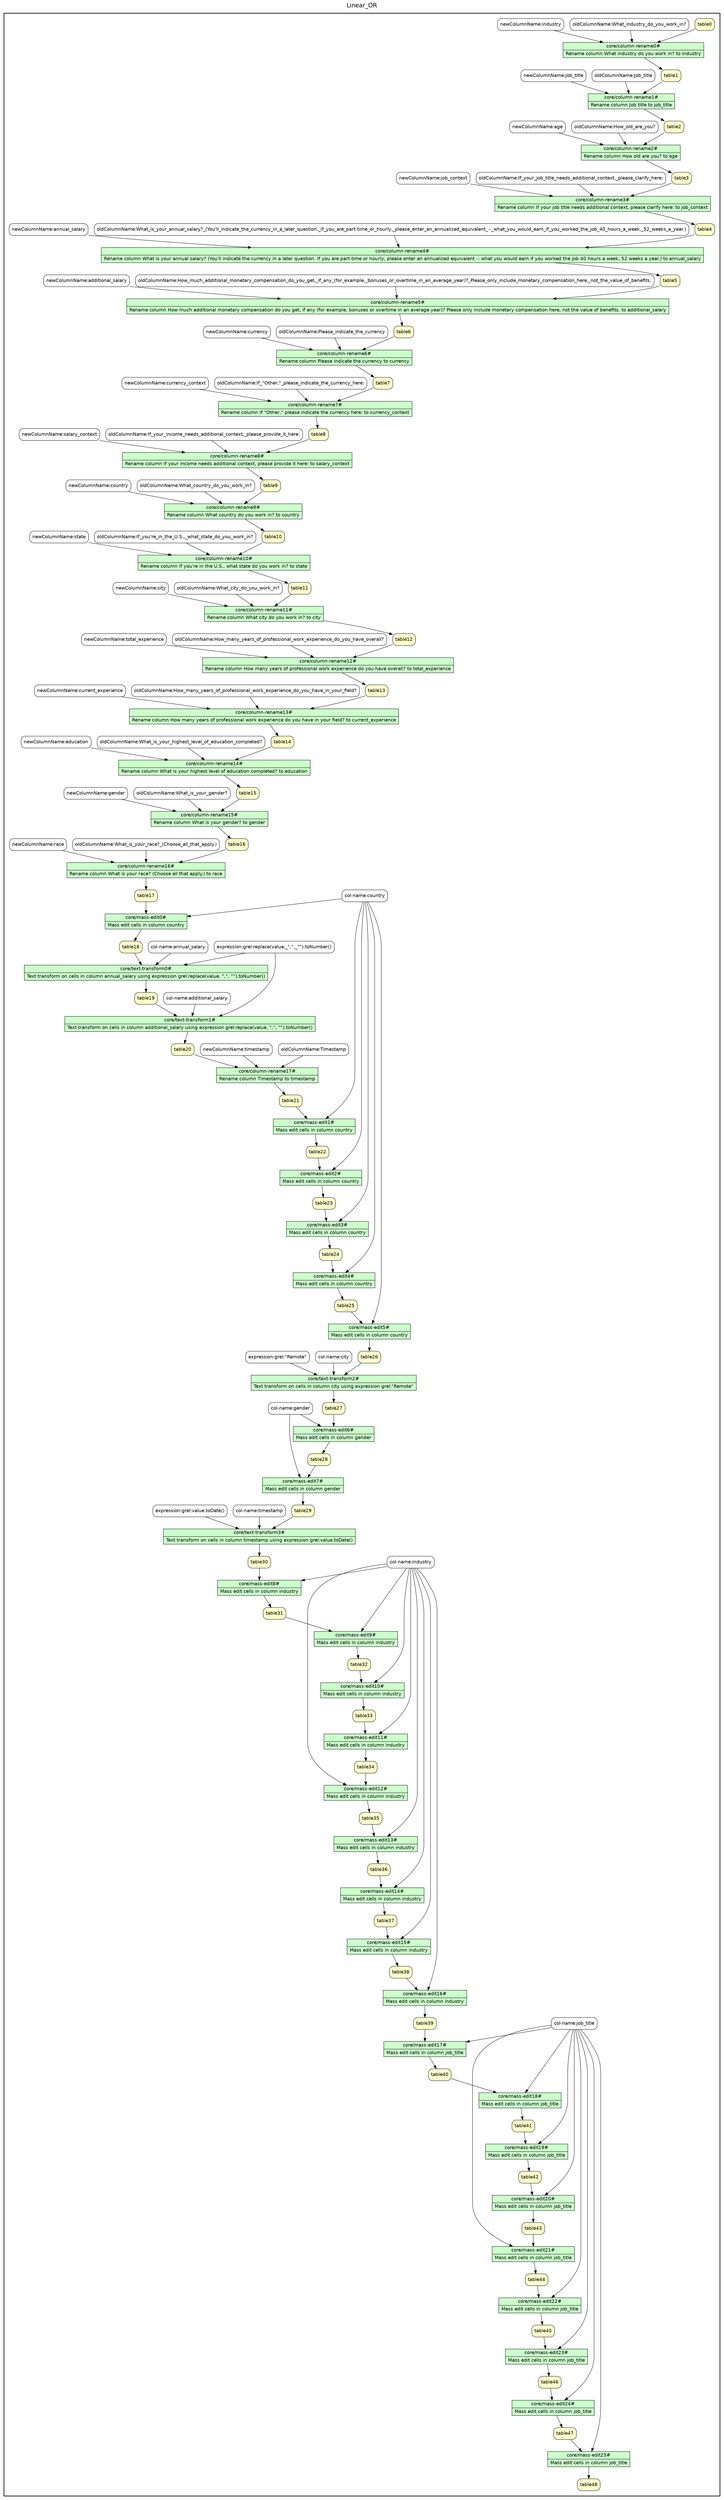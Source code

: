 
/* Start of top-level graph */
digraph Workflow {
rankdir=TB

/* Title for graph */
fontname=Helvetica; fontsize=18; labelloc=t
label=Linear_OR

/* Start of double cluster for drawing box around nodes in workflow */
subgraph cluster_workflow_box_outer { label=""; color=black; penwidth=2
subgraph cluster_workflow_box_inner { label=""; penwidth=0

/* Style for nodes representing atomic programs in workflow */
node[shape=box style=filled fillcolor="#CCFFCC" peripheries=1 fontname=Helvetica]

/* Nodes representing atomic programs in workflow */
"core/column-rename0#" [shape=record rankdir=LR label="{<f0> core/column-rename0# |<f1> Rename column What industry do you work in? to industry}"];
"core/column-rename1#" [shape=record rankdir=LR label="{<f0> core/column-rename1# |<f1> Rename column Job title to job_title}"];
"core/column-rename2#" [shape=record rankdir=LR label="{<f0> core/column-rename2# |<f1> Rename column How old are you? to age}"];
"core/column-rename3#" [shape=record rankdir=LR label="{<f0> core/column-rename3# |<f1> Rename column If your job title needs additional context, please clarify here\: to job_context}"];
"core/column-rename4#" [shape=record rankdir=LR label="{<f0> core/column-rename4# |<f1> Rename column What is your annual salary? (You'll indicate the currency in a later question. If you are part-time or hourly, please enter an annualized equivalent -- what you would earn if you worked the job 40 hours a week, 52 weeks a year.) to annual_salary}"];
"core/column-rename5#" [shape=record rankdir=LR label="{<f0> core/column-rename5# |<f1> Rename column How much additional monetary compensation do you get, if any (for example, bonuses or overtime in an average year)? Please only include monetary compensation here, not the value of benefits. to additional_salary}"];
"core/column-rename6#" [shape=record rankdir=LR label="{<f0> core/column-rename6# |<f1> Rename column Please indicate the currency to currency}"];
"core/column-rename7#" [shape=record rankdir=LR label="{<f0> core/column-rename7# |<f1> Rename column If \"Other,\" please indicate the currency here\: to currency_context}"];
"core/column-rename8#" [shape=record rankdir=LR label="{<f0> core/column-rename8# |<f1> Rename column If your income needs additional context, please provide it here\: to salary_context}"];
"core/column-rename9#" [shape=record rankdir=LR label="{<f0> core/column-rename9# |<f1> Rename column What country do you work in? to country}"];
"core/column-rename10#" [shape=record rankdir=LR label="{<f0> core/column-rename10# |<f1> Rename column If you're in the U.S., what state do you work in? to state}"];
"core/column-rename11#" [shape=record rankdir=LR label="{<f0> core/column-rename11# |<f1> Rename column What city do you work in? to city}"];
"core/column-rename12#" [shape=record rankdir=LR label="{<f0> core/column-rename12# |<f1> Rename column How many years of professional work experience do you have overall? to total_experience}"];
"core/column-rename13#" [shape=record rankdir=LR label="{<f0> core/column-rename13# |<f1> Rename column How many years of professional work experience do you have in your field? to current_experience}"];
"core/column-rename14#" [shape=record rankdir=LR label="{<f0> core/column-rename14# |<f1> Rename column What is your highest level of education completed? to education}"];
"core/column-rename15#" [shape=record rankdir=LR label="{<f0> core/column-rename15# |<f1> Rename column What is your gender? to gender}"];
"core/column-rename16#" [shape=record rankdir=LR label="{<f0> core/column-rename16# |<f1> Rename column What is your race? (Choose all that apply.) to race}"];
"core/mass-edit0#" [shape=record rankdir=LR label="{<f0> core/mass-edit0# |<f1> Mass edit cells in column country}"];
"core/text-transform0#" [shape=record rankdir=LR label="{<f0> core/text-transform0# |<f1> Text transform on cells in column annual_salary using expression grel\:replace(value, \",\", \"\").toNumber()}"];
"core/text-transform1#" [shape=record rankdir=LR label="{<f0> core/text-transform1# |<f1> Text transform on cells in column additional_salary using expression grel\:replace(value, \",\", \"\").toNumber()}"];
"core/column-rename17#" [shape=record rankdir=LR label="{<f0> core/column-rename17# |<f1> Rename column Timestamp to timestamp}"];
"core/mass-edit1#" [shape=record rankdir=LR label="{<f0> core/mass-edit1# |<f1> Mass edit cells in column country}"];
"core/mass-edit2#" [shape=record rankdir=LR label="{<f0> core/mass-edit2# |<f1> Mass edit cells in column country}"];
"core/mass-edit3#" [shape=record rankdir=LR label="{<f0> core/mass-edit3# |<f1> Mass edit cells in column country}"];
"core/mass-edit4#" [shape=record rankdir=LR label="{<f0> core/mass-edit4# |<f1> Mass edit cells in column country}"];
"core/mass-edit5#" [shape=record rankdir=LR label="{<f0> core/mass-edit5# |<f1> Mass edit cells in column country}"];
"core/text-transform2#" [shape=record rankdir=LR label="{<f0> core/text-transform2# |<f1> Text transform on cells in column city using expression grel\:\"Remote\"}"];
"core/mass-edit6#" [shape=record rankdir=LR label="{<f0> core/mass-edit6# |<f1> Mass edit cells in column gender}"];
"core/mass-edit7#" [shape=record rankdir=LR label="{<f0> core/mass-edit7# |<f1> Mass edit cells in column gender}"];
"core/text-transform3#" [shape=record rankdir=LR label="{<f0> core/text-transform3# |<f1> Text transform on cells in column timestamp using expression grel\:value.toDate()}"];
"core/mass-edit8#" [shape=record rankdir=LR label="{<f0> core/mass-edit8# |<f1> Mass edit cells in column industry}"];
"core/mass-edit9#" [shape=record rankdir=LR label="{<f0> core/mass-edit9# |<f1> Mass edit cells in column industry}"];
"core/mass-edit10#" [shape=record rankdir=LR label="{<f0> core/mass-edit10# |<f1> Mass edit cells in column industry}"];
"core/mass-edit11#" [shape=record rankdir=LR label="{<f0> core/mass-edit11# |<f1> Mass edit cells in column industry}"];
"core/mass-edit12#" [shape=record rankdir=LR label="{<f0> core/mass-edit12# |<f1> Mass edit cells in column industry}"];
"core/mass-edit13#" [shape=record rankdir=LR label="{<f0> core/mass-edit13# |<f1> Mass edit cells in column industry}"];
"core/mass-edit14#" [shape=record rankdir=LR label="{<f0> core/mass-edit14# |<f1> Mass edit cells in column industry}"];
"core/mass-edit15#" [shape=record rankdir=LR label="{<f0> core/mass-edit15# |<f1> Mass edit cells in column industry}"];
"core/mass-edit16#" [shape=record rankdir=LR label="{<f0> core/mass-edit16# |<f1> Mass edit cells in column industry}"];
"core/mass-edit17#" [shape=record rankdir=LR label="{<f0> core/mass-edit17# |<f1> Mass edit cells in column job_title}"];
"core/mass-edit18#" [shape=record rankdir=LR label="{<f0> core/mass-edit18# |<f1> Mass edit cells in column job_title}"];
"core/mass-edit19#" [shape=record rankdir=LR label="{<f0> core/mass-edit19# |<f1> Mass edit cells in column job_title}"];
"core/mass-edit20#" [shape=record rankdir=LR label="{<f0> core/mass-edit20# |<f1> Mass edit cells in column job_title}"];
"core/mass-edit21#" [shape=record rankdir=LR label="{<f0> core/mass-edit21# |<f1> Mass edit cells in column job_title}"];
"core/mass-edit22#" [shape=record rankdir=LR label="{<f0> core/mass-edit22# |<f1> Mass edit cells in column job_title}"];
"core/mass-edit23#" [shape=record rankdir=LR label="{<f0> core/mass-edit23# |<f1> Mass edit cells in column job_title}"];
"core/mass-edit24#" [shape=record rankdir=LR label="{<f0> core/mass-edit24# |<f1> Mass edit cells in column job_title}"];
"core/mass-edit25#" [shape=record rankdir=LR label="{<f0> core/mass-edit25# |<f1> Mass edit cells in column job_title}"];

/* Style for nodes representing non-parameter data channels in workflow */
node[shape=box style="rounded,filled" fillcolor="#FFFFCC" peripheries=1 fontname=Helvetica]

/* Nodes for non-parameter data channels in workflow */
table48
table0
table1
table2
table3
table4
table5
table6
table7
table8
table9
table10
table11
table12
table13
table14
table15
table16
table17
table18
table19
table20
table21
table22
table23
table24
table25
table26
table27
table28
table29
table30
table31
table32
table33
table34
table35
table36
table37
table38
table39
table40
table41
table42
table43
table44
table45
table46
table47

/* Style for nodes representing parameter channels in workflow */
node[shape=box style="rounded,filled" fillcolor="#FCFCFC" peripheries=1 fontname=Helvetica]

/* Nodes representing parameter channels in workflow */
"oldColumnName:What_industry_do_you_work_in?"
"newColumnName:industry"
"oldColumnName:Job_title"
"newColumnName:job_title"
"oldColumnName:How_old_are_you?"
"newColumnName:age"
"oldColumnName:If_your_job_title_needs_additional_context,_please_clarify_here:"
"newColumnName:job_context"
"oldColumnName:What_is_your_annual_salary?_(You'll_indicate_the_currency_in_a_later_question._If_you_are_part-time_or_hourly,_please_enter_an_annualized_equivalent_--_what_you_would_earn_if_you_worked_the_job_40_hours_a_week,_52_weeks_a_year.)"
"newColumnName:annual_salary"
"oldColumnName:How_much_additional_monetary_compensation_do_you_get,_if_any_(for_example,_bonuses_or_overtime_in_an_average_year)?_Please_only_include_monetary_compensation_here,_not_the_value_of_benefits."
"newColumnName:additional_salary"
"oldColumnName:Please_indicate_the_currency"
"newColumnName:currency"
"oldColumnName:If_\"Other,\"_please_indicate_the_currency_here:"
"newColumnName:currency_context"
"oldColumnName:If_your_income_needs_additional_context,_please_provide_it_here:"
"newColumnName:salary_context"
"oldColumnName:What_country_do_you_work_in?"
"newColumnName:country"
"oldColumnName:If_you're_in_the_U.S.,_what_state_do_you_work_in?"
"newColumnName:state"
"oldColumnName:What_city_do_you_work_in?"
"newColumnName:city"
"oldColumnName:How_many_years_of_professional_work_experience_do_you_have_overall?"
"newColumnName:total_experience"
"oldColumnName:How_many_years_of_professional_work_experience_do_you_have_in_your_field?"
"newColumnName:current_experience"
"oldColumnName:What_is_your_highest_level_of_education_completed?"
"newColumnName:education"
"oldColumnName:What_is_your_gender?"
"newColumnName:gender"
"oldColumnName:What_is_your_race?_(Choose_all_that_apply.)"
"newColumnName:race"
"col-name:country"
"col-name:annual_salary"
"expression:grel:replace(value,_\",\",_\"\").toNumber()"
"col-name:additional_salary"
"oldColumnName:Timestamp"
"newColumnName:timestamp"
"col-name:city"
"expression:grel:\"Remote\""
"col-name:gender"
"col-name:timestamp"
"expression:grel:value.toDate()"
"col-name:industry"
"col-name:job_title"

/* Edges representing connections between programs and channels */
"core/column-rename0#" -> table1
"oldColumnName:What_industry_do_you_work_in?" -> "core/column-rename0#"
"newColumnName:industry" -> "core/column-rename0#"
table0 -> "core/column-rename0#"
"core/column-rename1#" -> table2
"oldColumnName:Job_title" -> "core/column-rename1#"
"newColumnName:job_title" -> "core/column-rename1#"
table1 -> "core/column-rename1#"
"core/column-rename2#" -> table3
"oldColumnName:How_old_are_you?" -> "core/column-rename2#"
"newColumnName:age" -> "core/column-rename2#"
table2 -> "core/column-rename2#"
"core/column-rename3#" -> table4
"oldColumnName:If_your_job_title_needs_additional_context,_please_clarify_here:" -> "core/column-rename3#"
"newColumnName:job_context" -> "core/column-rename3#"
table3 -> "core/column-rename3#"
"core/column-rename4#" -> table5
"oldColumnName:What_is_your_annual_salary?_(You'll_indicate_the_currency_in_a_later_question._If_you_are_part-time_or_hourly,_please_enter_an_annualized_equivalent_--_what_you_would_earn_if_you_worked_the_job_40_hours_a_week,_52_weeks_a_year.)" -> "core/column-rename4#"
"newColumnName:annual_salary" -> "core/column-rename4#"
table4 -> "core/column-rename4#"
"core/column-rename5#" -> table6
"oldColumnName:How_much_additional_monetary_compensation_do_you_get,_if_any_(for_example,_bonuses_or_overtime_in_an_average_year)?_Please_only_include_monetary_compensation_here,_not_the_value_of_benefits." -> "core/column-rename5#"
"newColumnName:additional_salary" -> "core/column-rename5#"
table5 -> "core/column-rename5#"
"core/column-rename6#" -> table7
"oldColumnName:Please_indicate_the_currency" -> "core/column-rename6#"
"newColumnName:currency" -> "core/column-rename6#"
table6 -> "core/column-rename6#"
"core/column-rename7#" -> table8
"oldColumnName:If_\"Other,\"_please_indicate_the_currency_here:" -> "core/column-rename7#"
"newColumnName:currency_context" -> "core/column-rename7#"
table7 -> "core/column-rename7#"
"core/column-rename8#" -> table9
"oldColumnName:If_your_income_needs_additional_context,_please_provide_it_here:" -> "core/column-rename8#"
"newColumnName:salary_context" -> "core/column-rename8#"
table8 -> "core/column-rename8#"
"core/column-rename9#" -> table10
"oldColumnName:What_country_do_you_work_in?" -> "core/column-rename9#"
"newColumnName:country" -> "core/column-rename9#"
table9 -> "core/column-rename9#"
"core/column-rename10#" -> table11
"oldColumnName:If_you're_in_the_U.S.,_what_state_do_you_work_in?" -> "core/column-rename10#"
"newColumnName:state" -> "core/column-rename10#"
table10 -> "core/column-rename10#"
"core/column-rename11#" -> table12
"oldColumnName:What_city_do_you_work_in?" -> "core/column-rename11#"
"newColumnName:city" -> "core/column-rename11#"
table11 -> "core/column-rename11#"
"core/column-rename12#" -> table13
"oldColumnName:How_many_years_of_professional_work_experience_do_you_have_overall?" -> "core/column-rename12#"
"newColumnName:total_experience" -> "core/column-rename12#"
table12 -> "core/column-rename12#"
"core/column-rename13#" -> table14
"oldColumnName:How_many_years_of_professional_work_experience_do_you_have_in_your_field?" -> "core/column-rename13#"
"newColumnName:current_experience" -> "core/column-rename13#"
table13 -> "core/column-rename13#"
"core/column-rename14#" -> table15
"oldColumnName:What_is_your_highest_level_of_education_completed?" -> "core/column-rename14#"
"newColumnName:education" -> "core/column-rename14#"
table14 -> "core/column-rename14#"
"core/column-rename15#" -> table16
"oldColumnName:What_is_your_gender?" -> "core/column-rename15#"
"newColumnName:gender" -> "core/column-rename15#"
table15 -> "core/column-rename15#"
"core/column-rename16#" -> table17
"oldColumnName:What_is_your_race?_(Choose_all_that_apply.)" -> "core/column-rename16#"
"newColumnName:race" -> "core/column-rename16#"
table16 -> "core/column-rename16#"
"core/mass-edit0#" -> table18
"col-name:country" -> "core/mass-edit0#"
table17 -> "core/mass-edit0#"
"core/text-transform0#" -> table19
"col-name:annual_salary" -> "core/text-transform0#"
"expression:grel:replace(value,_\",\",_\"\").toNumber()" -> "core/text-transform0#"
table18 -> "core/text-transform0#"
"core/text-transform1#" -> table20
"col-name:additional_salary" -> "core/text-transform1#"
"expression:grel:replace(value,_\",\",_\"\").toNumber()" -> "core/text-transform1#"
table19 -> "core/text-transform1#"
"core/column-rename17#" -> table21
"oldColumnName:Timestamp" -> "core/column-rename17#"
"newColumnName:timestamp" -> "core/column-rename17#"
table20 -> "core/column-rename17#"
"core/mass-edit1#" -> table22
"col-name:country" -> "core/mass-edit1#"
table21 -> "core/mass-edit1#"
"core/mass-edit2#" -> table23
"col-name:country" -> "core/mass-edit2#"
table22 -> "core/mass-edit2#"
"core/mass-edit3#" -> table24
"col-name:country" -> "core/mass-edit3#"
table23 -> "core/mass-edit3#"
"core/mass-edit4#" -> table25
"col-name:country" -> "core/mass-edit4#"
table24 -> "core/mass-edit4#"
"core/mass-edit5#" -> table26
"col-name:country" -> "core/mass-edit5#"
table25 -> "core/mass-edit5#"
"core/text-transform2#" -> table27
"col-name:city" -> "core/text-transform2#"
"expression:grel:\"Remote\"" -> "core/text-transform2#"
table26 -> "core/text-transform2#"
"core/mass-edit6#" -> table28
"col-name:gender" -> "core/mass-edit6#"
table27 -> "core/mass-edit6#"
"core/mass-edit7#" -> table29
"col-name:gender" -> "core/mass-edit7#"
table28 -> "core/mass-edit7#"
"core/text-transform3#" -> table30
"col-name:timestamp" -> "core/text-transform3#"
"expression:grel:value.toDate()" -> "core/text-transform3#"
table29 -> "core/text-transform3#"
"core/mass-edit8#" -> table31
"col-name:industry" -> "core/mass-edit8#"
table30 -> "core/mass-edit8#"
"core/mass-edit9#" -> table32
"col-name:industry" -> "core/mass-edit9#"
table31 -> "core/mass-edit9#"
"core/mass-edit10#" -> table33
"col-name:industry" -> "core/mass-edit10#"
table32 -> "core/mass-edit10#"
"core/mass-edit11#" -> table34
"col-name:industry" -> "core/mass-edit11#"
table33 -> "core/mass-edit11#"
"core/mass-edit12#" -> table35
"col-name:industry" -> "core/mass-edit12#"
table34 -> "core/mass-edit12#"
"core/mass-edit13#" -> table36
"col-name:industry" -> "core/mass-edit13#"
table35 -> "core/mass-edit13#"
"core/mass-edit14#" -> table37
"col-name:industry" -> "core/mass-edit14#"
table36 -> "core/mass-edit14#"
"core/mass-edit15#" -> table38
"col-name:industry" -> "core/mass-edit15#"
table37 -> "core/mass-edit15#"
"core/mass-edit16#" -> table39
"col-name:industry" -> "core/mass-edit16#"
table38 -> "core/mass-edit16#"
"core/mass-edit17#" -> table40
"col-name:job_title" -> "core/mass-edit17#"
table39 -> "core/mass-edit17#"
"core/mass-edit18#" -> table41
"col-name:job_title" -> "core/mass-edit18#"
table40 -> "core/mass-edit18#"
"core/mass-edit19#" -> table42
"col-name:job_title" -> "core/mass-edit19#"
table41 -> "core/mass-edit19#"
"core/mass-edit20#" -> table43
"col-name:job_title" -> "core/mass-edit20#"
table42 -> "core/mass-edit20#"
"core/mass-edit21#" -> table44
"col-name:job_title" -> "core/mass-edit21#"
table43 -> "core/mass-edit21#"
"core/mass-edit22#" -> table45
"col-name:job_title" -> "core/mass-edit22#"
table44 -> "core/mass-edit22#"
"core/mass-edit23#" -> table46
"col-name:job_title" -> "core/mass-edit23#"
table45 -> "core/mass-edit23#"
"core/mass-edit24#" -> table47
"col-name:job_title" -> "core/mass-edit24#"
table46 -> "core/mass-edit24#"
"core/mass-edit25#" -> table48
"col-name:job_title" -> "core/mass-edit25#"
table47 -> "core/mass-edit25#"

/* End of double cluster for drawing box around nodes in workflow */
}}

/* End of top-level graph */
}
